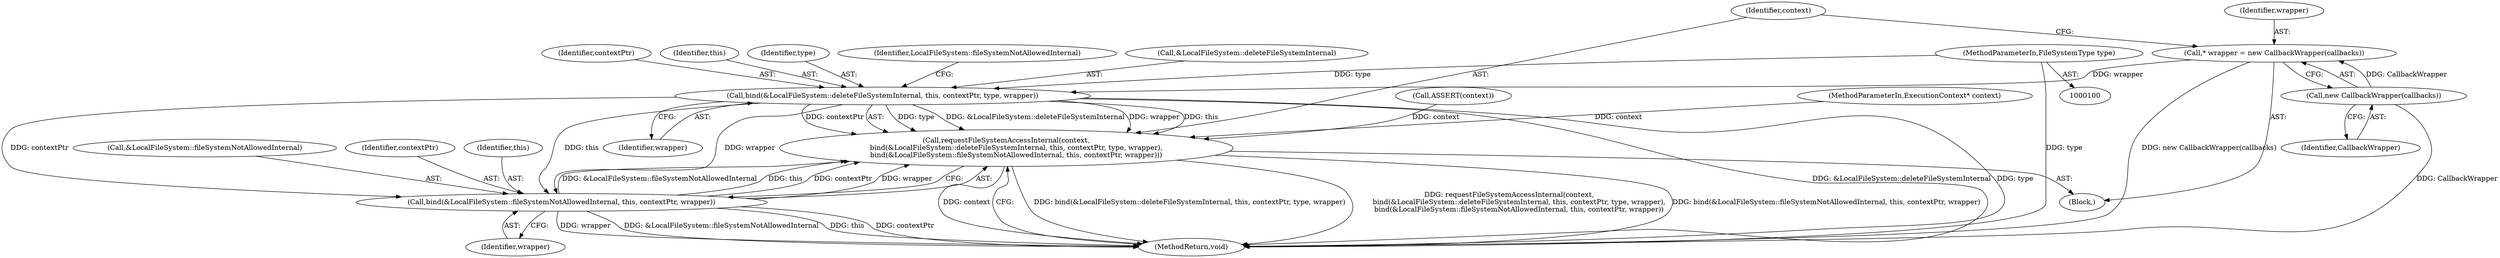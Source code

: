 digraph "0_Chrome_02c8303512ebed345011f7b545e2f418799be2f0_11@pointer" {
"1000117" [label="(Call,bind(&LocalFileSystem::deleteFileSystemInternal, this, contextPtr, type, wrapper))"];
"1000102" [label="(MethodParameterIn,FileSystemType type)"];
"1000111" [label="(Call,* wrapper = new CallbackWrapper(callbacks))"];
"1000113" [label="(Call,new CallbackWrapper(callbacks))"];
"1000115" [label="(Call,requestFileSystemAccessInternal(context,\n         bind(&LocalFileSystem::deleteFileSystemInternal, this, contextPtr, type, wrapper),\n         bind(&LocalFileSystem::fileSystemNotAllowedInternal, this, contextPtr, wrapper)))"];
"1000124" [label="(Call,bind(&LocalFileSystem::fileSystemNotAllowedInternal, this, contextPtr, wrapper))"];
"1000106" [label="(Call,ASSERT(context))"];
"1000112" [label="(Identifier,wrapper)"];
"1000122" [label="(Identifier,type)"];
"1000113" [label="(Call,new CallbackWrapper(callbacks))"];
"1000116" [label="(Identifier,context)"];
"1000114" [label="(Identifier,CallbackWrapper)"];
"1000126" [label="(Identifier,LocalFileSystem::fileSystemNotAllowedInternal)"];
"1000101" [label="(MethodParameterIn,ExecutionContext* context)"];
"1000111" [label="(Call,* wrapper = new CallbackWrapper(callbacks))"];
"1000118" [label="(Call,&LocalFileSystem::deleteFileSystemInternal)"];
"1000125" [label="(Call,&LocalFileSystem::fileSystemNotAllowedInternal)"];
"1000128" [label="(Identifier,contextPtr)"];
"1000115" [label="(Call,requestFileSystemAccessInternal(context,\n         bind(&LocalFileSystem::deleteFileSystemInternal, this, contextPtr, type, wrapper),\n         bind(&LocalFileSystem::fileSystemNotAllowedInternal, this, contextPtr, wrapper)))"];
"1000129" [label="(Identifier,wrapper)"];
"1000121" [label="(Identifier,contextPtr)"];
"1000123" [label="(Identifier,wrapper)"];
"1000130" [label="(MethodReturn,void)"];
"1000102" [label="(MethodParameterIn,FileSystemType type)"];
"1000104" [label="(Block,)"];
"1000127" [label="(Identifier,this)"];
"1000120" [label="(Identifier,this)"];
"1000117" [label="(Call,bind(&LocalFileSystem::deleteFileSystemInternal, this, contextPtr, type, wrapper))"];
"1000124" [label="(Call,bind(&LocalFileSystem::fileSystemNotAllowedInternal, this, contextPtr, wrapper))"];
"1000117" -> "1000115"  [label="AST: "];
"1000117" -> "1000123"  [label="CFG: "];
"1000118" -> "1000117"  [label="AST: "];
"1000120" -> "1000117"  [label="AST: "];
"1000121" -> "1000117"  [label="AST: "];
"1000122" -> "1000117"  [label="AST: "];
"1000123" -> "1000117"  [label="AST: "];
"1000126" -> "1000117"  [label="CFG: "];
"1000117" -> "1000130"  [label="DDG: &LocalFileSystem::deleteFileSystemInternal"];
"1000117" -> "1000130"  [label="DDG: type"];
"1000117" -> "1000115"  [label="DDG: type"];
"1000117" -> "1000115"  [label="DDG: &LocalFileSystem::deleteFileSystemInternal"];
"1000117" -> "1000115"  [label="DDG: wrapper"];
"1000117" -> "1000115"  [label="DDG: this"];
"1000117" -> "1000115"  [label="DDG: contextPtr"];
"1000102" -> "1000117"  [label="DDG: type"];
"1000111" -> "1000117"  [label="DDG: wrapper"];
"1000117" -> "1000124"  [label="DDG: this"];
"1000117" -> "1000124"  [label="DDG: contextPtr"];
"1000117" -> "1000124"  [label="DDG: wrapper"];
"1000102" -> "1000100"  [label="AST: "];
"1000102" -> "1000130"  [label="DDG: type"];
"1000111" -> "1000104"  [label="AST: "];
"1000111" -> "1000113"  [label="CFG: "];
"1000112" -> "1000111"  [label="AST: "];
"1000113" -> "1000111"  [label="AST: "];
"1000116" -> "1000111"  [label="CFG: "];
"1000111" -> "1000130"  [label="DDG: new CallbackWrapper(callbacks)"];
"1000113" -> "1000111"  [label="DDG: CallbackWrapper"];
"1000113" -> "1000114"  [label="CFG: "];
"1000114" -> "1000113"  [label="AST: "];
"1000113" -> "1000130"  [label="DDG: CallbackWrapper"];
"1000115" -> "1000104"  [label="AST: "];
"1000115" -> "1000124"  [label="CFG: "];
"1000116" -> "1000115"  [label="AST: "];
"1000124" -> "1000115"  [label="AST: "];
"1000130" -> "1000115"  [label="CFG: "];
"1000115" -> "1000130"  [label="DDG: bind(&LocalFileSystem::deleteFileSystemInternal, this, contextPtr, type, wrapper)"];
"1000115" -> "1000130"  [label="DDG: requestFileSystemAccessInternal(context,\n         bind(&LocalFileSystem::deleteFileSystemInternal, this, contextPtr, type, wrapper),\n         bind(&LocalFileSystem::fileSystemNotAllowedInternal, this, contextPtr, wrapper))"];
"1000115" -> "1000130"  [label="DDG: bind(&LocalFileSystem::fileSystemNotAllowedInternal, this, contextPtr, wrapper)"];
"1000115" -> "1000130"  [label="DDG: context"];
"1000106" -> "1000115"  [label="DDG: context"];
"1000101" -> "1000115"  [label="DDG: context"];
"1000124" -> "1000115"  [label="DDG: &LocalFileSystem::fileSystemNotAllowedInternal"];
"1000124" -> "1000115"  [label="DDG: this"];
"1000124" -> "1000115"  [label="DDG: contextPtr"];
"1000124" -> "1000115"  [label="DDG: wrapper"];
"1000124" -> "1000129"  [label="CFG: "];
"1000125" -> "1000124"  [label="AST: "];
"1000127" -> "1000124"  [label="AST: "];
"1000128" -> "1000124"  [label="AST: "];
"1000129" -> "1000124"  [label="AST: "];
"1000124" -> "1000130"  [label="DDG: &LocalFileSystem::fileSystemNotAllowedInternal"];
"1000124" -> "1000130"  [label="DDG: this"];
"1000124" -> "1000130"  [label="DDG: contextPtr"];
"1000124" -> "1000130"  [label="DDG: wrapper"];
}
